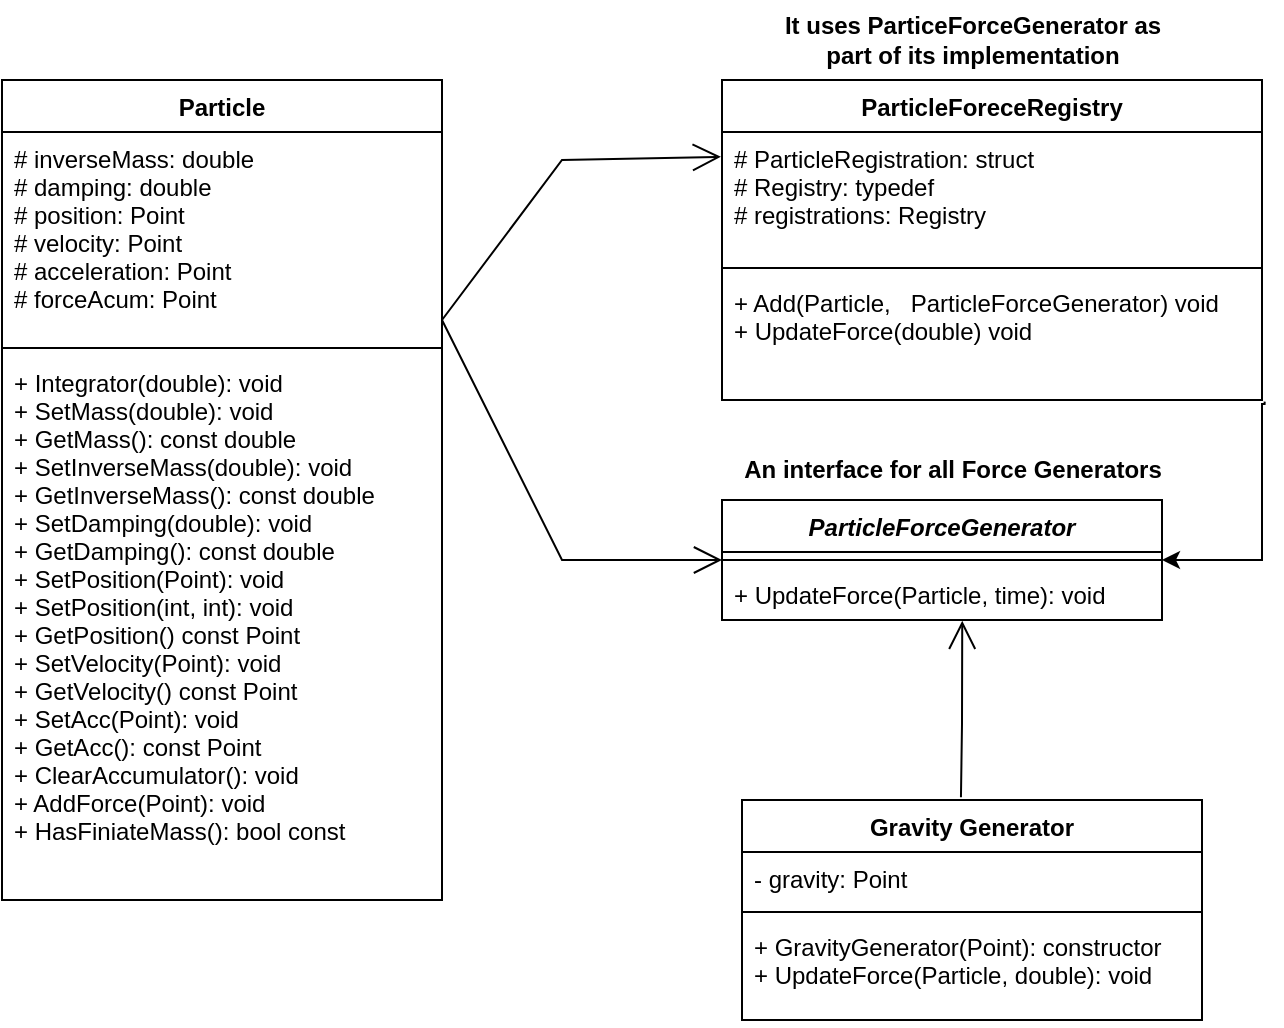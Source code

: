 <mxfile version="20.8.20" type="github">
  <diagram name="Page-1" id="6ThXWku0QWVdUMpwx_tj">
    <mxGraphModel dx="1416" dy="836" grid="1" gridSize="10" guides="1" tooltips="1" connect="1" arrows="1" fold="1" page="1" pageScale="1" pageWidth="850" pageHeight="1100" math="0" shadow="0">
      <root>
        <mxCell id="0" />
        <mxCell id="1" parent="0" />
        <mxCell id="IEn-NAlDlUGwYrwQhR0I-1" value="Particle" style="swimlane;fontStyle=1;align=center;verticalAlign=top;childLayout=stackLayout;horizontal=1;startSize=26;horizontalStack=0;resizeParent=1;resizeParentMax=0;resizeLast=0;collapsible=1;marginBottom=0;" parent="1" vertex="1">
          <mxGeometry x="40" y="40" width="220" height="410" as="geometry" />
        </mxCell>
        <mxCell id="IEn-NAlDlUGwYrwQhR0I-2" value="# inverseMass: double&#xa;# damping: double&#xa;# position: Point&#xa;# velocity: Point&#xa;# acceleration: Point&#xa;# forceAcum: Point" style="text;strokeColor=none;fillColor=none;align=left;verticalAlign=top;spacingLeft=4;spacingRight=4;overflow=hidden;rotatable=0;points=[[0,0.5],[1,0.5]];portConstraint=eastwest;" parent="IEn-NAlDlUGwYrwQhR0I-1" vertex="1">
          <mxGeometry y="26" width="220" height="104" as="geometry" />
        </mxCell>
        <mxCell id="IEn-NAlDlUGwYrwQhR0I-3" value="" style="line;strokeWidth=1;fillColor=none;align=left;verticalAlign=middle;spacingTop=-1;spacingLeft=3;spacingRight=3;rotatable=0;labelPosition=right;points=[];portConstraint=eastwest;strokeColor=inherit;" parent="IEn-NAlDlUGwYrwQhR0I-1" vertex="1">
          <mxGeometry y="130" width="220" height="8" as="geometry" />
        </mxCell>
        <mxCell id="IEn-NAlDlUGwYrwQhR0I-4" value="+ Integrator(double): void&#xa;+ SetMass(double): void&#xa;+ GetMass(): const double&#xa;+ SetInverseMass(double): void&#xa;+ GetInverseMass(): const double&#xa;+ SetDamping(double): void&#xa;+ GetDamping(): const double&#xa;+ SetPosition(Point): void&#xa;+ SetPosition(int, int): void&#xa;+ GetPosition() const Point&#xa;+ SetVelocity(Point): void&#xa;+ GetVelocity() const Point&#xa;+ SetAcc(Point): void&#xa;+ GetAcc(): const Point&#xa;+ ClearAccumulator(): void&#xa;+ AddForce(Point): void&#xa;+ HasFiniateMass(): bool const" style="text;strokeColor=none;fillColor=none;align=left;verticalAlign=top;spacingLeft=4;spacingRight=4;overflow=hidden;rotatable=0;points=[[0,0.5],[1,0.5]];portConstraint=eastwest;" parent="IEn-NAlDlUGwYrwQhR0I-1" vertex="1">
          <mxGeometry y="138" width="220" height="272" as="geometry" />
        </mxCell>
        <mxCell id="9R1_WpEXS0TKQR_Ws0Bm-1" value="ParticleForceGenerator" style="swimlane;fontStyle=3;align=center;verticalAlign=top;childLayout=stackLayout;horizontal=1;startSize=26;horizontalStack=0;resizeParent=1;resizeParentMax=0;resizeLast=0;collapsible=1;marginBottom=0;" vertex="1" parent="1">
          <mxGeometry x="400" y="250" width="220" height="60" as="geometry" />
        </mxCell>
        <mxCell id="9R1_WpEXS0TKQR_Ws0Bm-3" value="" style="line;strokeWidth=1;fillColor=none;align=left;verticalAlign=middle;spacingTop=-1;spacingLeft=3;spacingRight=3;rotatable=0;labelPosition=right;points=[];portConstraint=eastwest;strokeColor=inherit;" vertex="1" parent="9R1_WpEXS0TKQR_Ws0Bm-1">
          <mxGeometry y="26" width="220" height="8" as="geometry" />
        </mxCell>
        <mxCell id="9R1_WpEXS0TKQR_Ws0Bm-4" value="+ UpdateForce(Particle, time): void" style="text;strokeColor=none;fillColor=none;align=left;verticalAlign=top;spacingLeft=4;spacingRight=4;overflow=hidden;rotatable=0;points=[[0,0.5],[1,0.5]];portConstraint=eastwest;" vertex="1" parent="9R1_WpEXS0TKQR_Ws0Bm-1">
          <mxGeometry y="34" width="220" height="26" as="geometry" />
        </mxCell>
        <mxCell id="9R1_WpEXS0TKQR_Ws0Bm-5" value="" style="endArrow=open;endFill=1;endSize=12;html=1;rounded=0;entryX=0;entryY=0.5;entryDx=0;entryDy=0;" edge="1" parent="1" target="9R1_WpEXS0TKQR_Ws0Bm-1">
          <mxGeometry width="160" relative="1" as="geometry">
            <mxPoint x="260" y="160" as="sourcePoint" />
            <mxPoint x="390" y="80" as="targetPoint" />
            <Array as="points">
              <mxPoint x="320" y="280" />
            </Array>
          </mxGeometry>
        </mxCell>
        <mxCell id="9R1_WpEXS0TKQR_Ws0Bm-21" value="" style="edgeStyle=orthogonalEdgeStyle;rounded=0;orthogonalLoop=1;jettySize=auto;html=1;entryX=1;entryY=0.5;entryDx=0;entryDy=0;exitX=1.005;exitY=1.013;exitDx=0;exitDy=0;exitPerimeter=0;" edge="1" parent="1" source="9R1_WpEXS0TKQR_Ws0Bm-9" target="9R1_WpEXS0TKQR_Ws0Bm-1">
          <mxGeometry relative="1" as="geometry">
            <mxPoint x="630" y="210" as="sourcePoint" />
            <Array as="points">
              <mxPoint x="671" y="202" />
              <mxPoint x="670" y="202" />
              <mxPoint x="670" y="280" />
            </Array>
          </mxGeometry>
        </mxCell>
        <mxCell id="9R1_WpEXS0TKQR_Ws0Bm-6" value="ParticleForeceRegistry" style="swimlane;fontStyle=1;align=center;verticalAlign=top;childLayout=stackLayout;horizontal=1;startSize=26;horizontalStack=0;resizeParent=1;resizeParentMax=0;resizeLast=0;collapsible=1;marginBottom=0;" vertex="1" parent="1">
          <mxGeometry x="400" y="40" width="270" height="160" as="geometry" />
        </mxCell>
        <mxCell id="9R1_WpEXS0TKQR_Ws0Bm-7" value="# ParticleRegistration: struct&#xa;# Registry: typedef&#xa;# registrations: Registry" style="text;strokeColor=none;fillColor=none;align=left;verticalAlign=top;spacingLeft=4;spacingRight=4;overflow=hidden;rotatable=0;points=[[0,0.5],[1,0.5]];portConstraint=eastwest;" vertex="1" parent="9R1_WpEXS0TKQR_Ws0Bm-6">
          <mxGeometry y="26" width="270" height="64" as="geometry" />
        </mxCell>
        <mxCell id="9R1_WpEXS0TKQR_Ws0Bm-8" value="" style="line;strokeWidth=1;fillColor=none;align=left;verticalAlign=middle;spacingTop=-1;spacingLeft=3;spacingRight=3;rotatable=0;labelPosition=right;points=[];portConstraint=eastwest;strokeColor=inherit;" vertex="1" parent="9R1_WpEXS0TKQR_Ws0Bm-6">
          <mxGeometry y="90" width="270" height="8" as="geometry" />
        </mxCell>
        <mxCell id="9R1_WpEXS0TKQR_Ws0Bm-9" value="+ Add(Particle,   ParticleForceGenerator) void&#xa;+ UpdateForce(double) void&#xa;" style="text;strokeColor=none;fillColor=none;align=left;verticalAlign=top;spacingLeft=4;spacingRight=4;overflow=hidden;rotatable=0;points=[[0,0.5],[1,0.5]];portConstraint=eastwest;" vertex="1" parent="9R1_WpEXS0TKQR_Ws0Bm-6">
          <mxGeometry y="98" width="270" height="62" as="geometry" />
        </mxCell>
        <mxCell id="9R1_WpEXS0TKQR_Ws0Bm-10" value="" style="endArrow=open;endFill=1;endSize=12;html=1;rounded=0;entryX=-0.002;entryY=0.194;entryDx=0;entryDy=0;entryPerimeter=0;" edge="1" parent="1" target="9R1_WpEXS0TKQR_Ws0Bm-7">
          <mxGeometry width="160" relative="1" as="geometry">
            <mxPoint x="260" y="160" as="sourcePoint" />
            <mxPoint x="400" y="180" as="targetPoint" />
            <Array as="points">
              <mxPoint x="320" y="80" />
            </Array>
          </mxGeometry>
        </mxCell>
        <mxCell id="9R1_WpEXS0TKQR_Ws0Bm-13" value="&lt;b&gt;It uses ParticeForceGenerator as &lt;br&gt;part of its implementation&lt;/b&gt;" style="text;html=1;align=center;verticalAlign=middle;resizable=0;points=[];autosize=1;strokeColor=none;fillColor=none;" vertex="1" parent="1">
          <mxGeometry x="420" width="210" height="40" as="geometry" />
        </mxCell>
        <mxCell id="9R1_WpEXS0TKQR_Ws0Bm-15" value="&lt;b&gt;An interface for all Force Generators&lt;/b&gt;" style="text;html=1;align=center;verticalAlign=middle;resizable=0;points=[];autosize=1;strokeColor=none;fillColor=none;" vertex="1" parent="1">
          <mxGeometry x="400" y="220" width="230" height="30" as="geometry" />
        </mxCell>
        <mxCell id="9R1_WpEXS0TKQR_Ws0Bm-16" value="Gravity Generator" style="swimlane;fontStyle=1;align=center;verticalAlign=top;childLayout=stackLayout;horizontal=1;startSize=26;horizontalStack=0;resizeParent=1;resizeParentMax=0;resizeLast=0;collapsible=1;marginBottom=0;" vertex="1" parent="1">
          <mxGeometry x="410" y="400" width="230" height="110" as="geometry" />
        </mxCell>
        <mxCell id="9R1_WpEXS0TKQR_Ws0Bm-17" value="- gravity: Point" style="text;strokeColor=none;fillColor=none;align=left;verticalAlign=top;spacingLeft=4;spacingRight=4;overflow=hidden;rotatable=0;points=[[0,0.5],[1,0.5]];portConstraint=eastwest;" vertex="1" parent="9R1_WpEXS0TKQR_Ws0Bm-16">
          <mxGeometry y="26" width="230" height="26" as="geometry" />
        </mxCell>
        <mxCell id="9R1_WpEXS0TKQR_Ws0Bm-18" value="" style="line;strokeWidth=1;fillColor=none;align=left;verticalAlign=middle;spacingTop=-1;spacingLeft=3;spacingRight=3;rotatable=0;labelPosition=right;points=[];portConstraint=eastwest;strokeColor=inherit;" vertex="1" parent="9R1_WpEXS0TKQR_Ws0Bm-16">
          <mxGeometry y="52" width="230" height="8" as="geometry" />
        </mxCell>
        <mxCell id="9R1_WpEXS0TKQR_Ws0Bm-19" value="+ GravityGenerator(Point): constructor&#xa;+ UpdateForce(Particle, double): void" style="text;strokeColor=none;fillColor=none;align=left;verticalAlign=top;spacingLeft=4;spacingRight=4;overflow=hidden;rotatable=0;points=[[0,0.5],[1,0.5]];portConstraint=eastwest;" vertex="1" parent="9R1_WpEXS0TKQR_Ws0Bm-16">
          <mxGeometry y="60" width="230" height="50" as="geometry" />
        </mxCell>
        <mxCell id="9R1_WpEXS0TKQR_Ws0Bm-23" value="" style="endArrow=open;endFill=1;endSize=12;html=1;rounded=0;entryX=0.546;entryY=1.015;entryDx=0;entryDy=0;entryPerimeter=0;exitX=0.476;exitY=-0.012;exitDx=0;exitDy=0;exitPerimeter=0;" edge="1" parent="1" source="9R1_WpEXS0TKQR_Ws0Bm-16" target="9R1_WpEXS0TKQR_Ws0Bm-4">
          <mxGeometry width="160" relative="1" as="geometry">
            <mxPoint x="410" y="392" as="sourcePoint" />
            <mxPoint x="549" y="310" as="targetPoint" />
            <Array as="points">
              <mxPoint x="520" y="362" />
            </Array>
          </mxGeometry>
        </mxCell>
      </root>
    </mxGraphModel>
  </diagram>
</mxfile>
